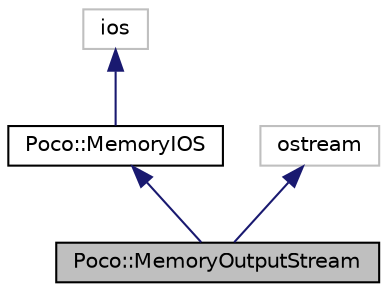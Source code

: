 digraph "Poco::MemoryOutputStream"
{
 // LATEX_PDF_SIZE
  edge [fontname="Helvetica",fontsize="10",labelfontname="Helvetica",labelfontsize="10"];
  node [fontname="Helvetica",fontsize="10",shape=record];
  Node1 [label="Poco::MemoryOutputStream",height=0.2,width=0.4,color="black", fillcolor="grey75", style="filled", fontcolor="black",tooltip="An input stream for reading from a memory area."];
  Node2 -> Node1 [dir="back",color="midnightblue",fontsize="10",style="solid"];
  Node2 [label="Poco::MemoryIOS",height=0.2,width=0.4,color="black", fillcolor="white", style="filled",URL="$classPoco_1_1MemoryIOS.html",tooltip=" "];
  Node3 -> Node2 [dir="back",color="midnightblue",fontsize="10",style="solid"];
  Node3 [label="ios",height=0.2,width=0.4,color="grey75", fillcolor="white", style="filled",tooltip=" "];
  Node4 -> Node1 [dir="back",color="midnightblue",fontsize="10",style="solid"];
  Node4 [label="ostream",height=0.2,width=0.4,color="grey75", fillcolor="white", style="filled",tooltip=" "];
}
